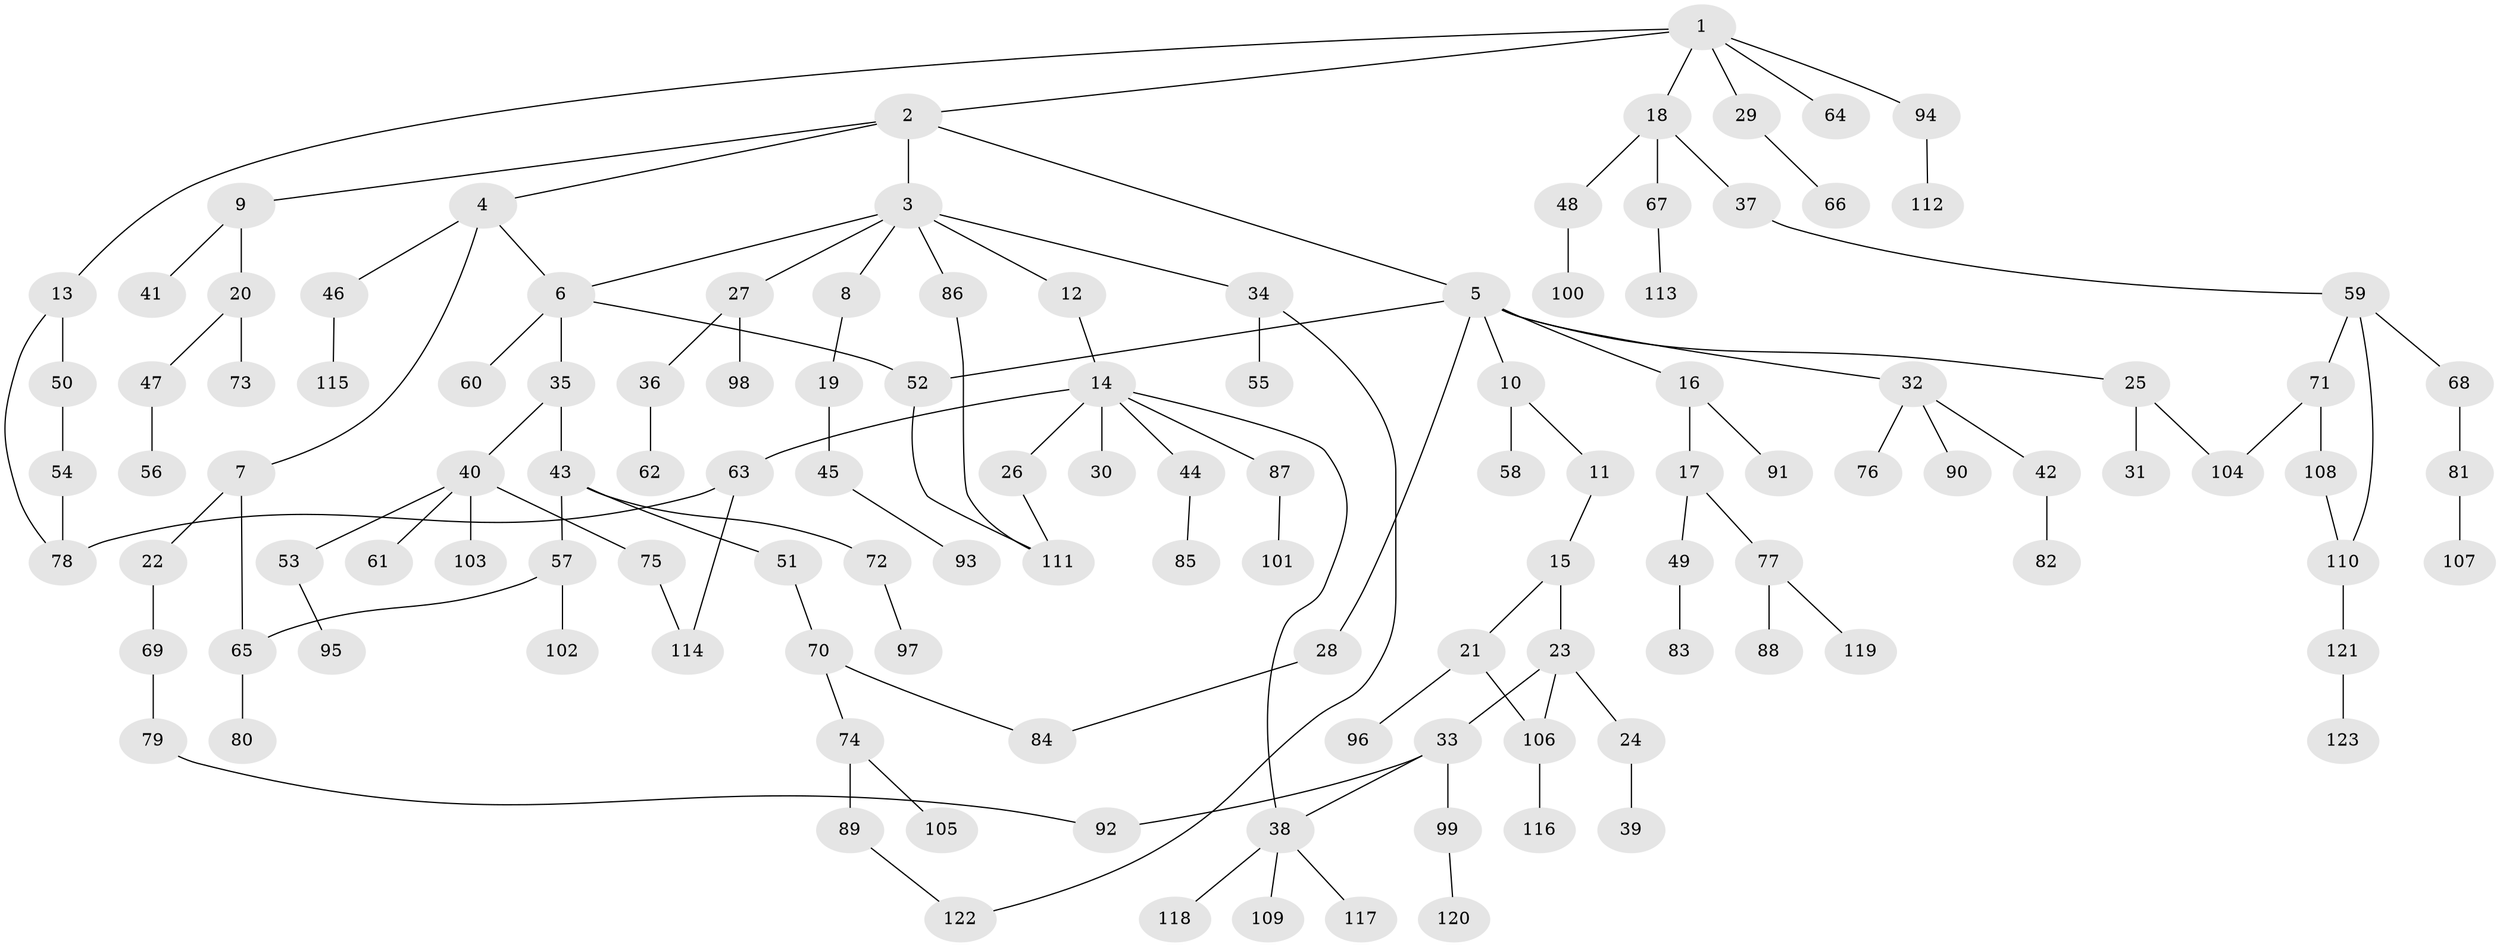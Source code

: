 // Generated by graph-tools (version 1.1) at 2025/00/03/09/25 03:00:57]
// undirected, 123 vertices, 137 edges
graph export_dot {
graph [start="1"]
  node [color=gray90,style=filled];
  1;
  2;
  3;
  4;
  5;
  6;
  7;
  8;
  9;
  10;
  11;
  12;
  13;
  14;
  15;
  16;
  17;
  18;
  19;
  20;
  21;
  22;
  23;
  24;
  25;
  26;
  27;
  28;
  29;
  30;
  31;
  32;
  33;
  34;
  35;
  36;
  37;
  38;
  39;
  40;
  41;
  42;
  43;
  44;
  45;
  46;
  47;
  48;
  49;
  50;
  51;
  52;
  53;
  54;
  55;
  56;
  57;
  58;
  59;
  60;
  61;
  62;
  63;
  64;
  65;
  66;
  67;
  68;
  69;
  70;
  71;
  72;
  73;
  74;
  75;
  76;
  77;
  78;
  79;
  80;
  81;
  82;
  83;
  84;
  85;
  86;
  87;
  88;
  89;
  90;
  91;
  92;
  93;
  94;
  95;
  96;
  97;
  98;
  99;
  100;
  101;
  102;
  103;
  104;
  105;
  106;
  107;
  108;
  109;
  110;
  111;
  112;
  113;
  114;
  115;
  116;
  117;
  118;
  119;
  120;
  121;
  122;
  123;
  1 -- 2;
  1 -- 13;
  1 -- 18;
  1 -- 29;
  1 -- 64;
  1 -- 94;
  2 -- 3;
  2 -- 4;
  2 -- 5;
  2 -- 9;
  3 -- 6;
  3 -- 8;
  3 -- 12;
  3 -- 27;
  3 -- 34;
  3 -- 86;
  4 -- 7;
  4 -- 46;
  4 -- 6;
  5 -- 10;
  5 -- 16;
  5 -- 25;
  5 -- 28;
  5 -- 32;
  5 -- 52;
  6 -- 35;
  6 -- 60;
  6 -- 52;
  7 -- 22;
  7 -- 65;
  8 -- 19;
  9 -- 20;
  9 -- 41;
  10 -- 11;
  10 -- 58;
  11 -- 15;
  12 -- 14;
  13 -- 50;
  13 -- 78;
  14 -- 26;
  14 -- 30;
  14 -- 44;
  14 -- 63;
  14 -- 87;
  14 -- 38;
  15 -- 21;
  15 -- 23;
  16 -- 17;
  16 -- 91;
  17 -- 49;
  17 -- 77;
  18 -- 37;
  18 -- 48;
  18 -- 67;
  19 -- 45;
  20 -- 47;
  20 -- 73;
  21 -- 96;
  21 -- 106;
  22 -- 69;
  23 -- 24;
  23 -- 33;
  23 -- 106;
  24 -- 39;
  25 -- 31;
  25 -- 104;
  26 -- 111;
  27 -- 36;
  27 -- 98;
  28 -- 84;
  29 -- 66;
  32 -- 42;
  32 -- 76;
  32 -- 90;
  33 -- 38;
  33 -- 92;
  33 -- 99;
  34 -- 55;
  34 -- 122;
  35 -- 40;
  35 -- 43;
  36 -- 62;
  37 -- 59;
  38 -- 109;
  38 -- 117;
  38 -- 118;
  40 -- 53;
  40 -- 61;
  40 -- 75;
  40 -- 103;
  42 -- 82;
  43 -- 51;
  43 -- 57;
  43 -- 72;
  44 -- 85;
  45 -- 93;
  46 -- 115;
  47 -- 56;
  48 -- 100;
  49 -- 83;
  50 -- 54;
  51 -- 70;
  52 -- 111;
  53 -- 95;
  54 -- 78;
  57 -- 102;
  57 -- 65;
  59 -- 68;
  59 -- 71;
  59 -- 110;
  63 -- 114;
  63 -- 78;
  65 -- 80;
  67 -- 113;
  68 -- 81;
  69 -- 79;
  70 -- 74;
  70 -- 84;
  71 -- 108;
  71 -- 104;
  72 -- 97;
  74 -- 89;
  74 -- 105;
  75 -- 114;
  77 -- 88;
  77 -- 119;
  79 -- 92;
  81 -- 107;
  86 -- 111;
  87 -- 101;
  89 -- 122;
  94 -- 112;
  99 -- 120;
  106 -- 116;
  108 -- 110;
  110 -- 121;
  121 -- 123;
}
